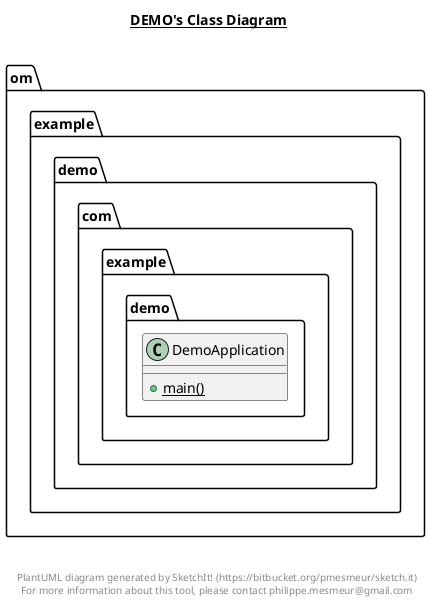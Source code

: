 @startuml

title __DEMO's Class Diagram__\n


    namespace om.example.demo {
      class com.example.demo.DemoApplication {
          {static} + main()
      }
    }

  



right footer


PlantUML diagram generated by SketchIt! (https://bitbucket.org/pmesmeur/sketch.it)
For more information about this tool, please contact philippe.mesmeur@gmail.com
endfooter

@enduml
